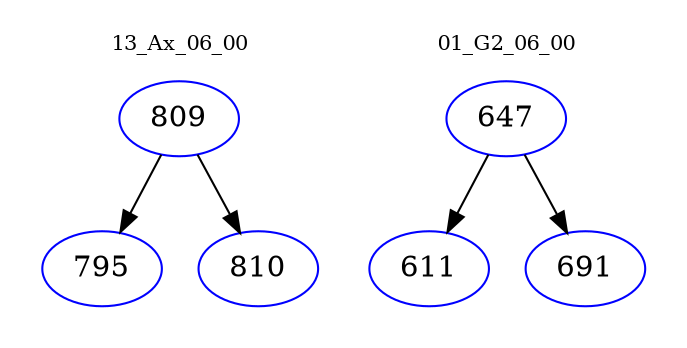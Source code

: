digraph{
subgraph cluster_0 {
color = white
label = "13_Ax_06_00";
fontsize=10;
T0_809 [label="809", color="blue"]
T0_809 -> T0_795 [color="black"]
T0_795 [label="795", color="blue"]
T0_809 -> T0_810 [color="black"]
T0_810 [label="810", color="blue"]
}
subgraph cluster_1 {
color = white
label = "01_G2_06_00";
fontsize=10;
T1_647 [label="647", color="blue"]
T1_647 -> T1_611 [color="black"]
T1_611 [label="611", color="blue"]
T1_647 -> T1_691 [color="black"]
T1_691 [label="691", color="blue"]
}
}

